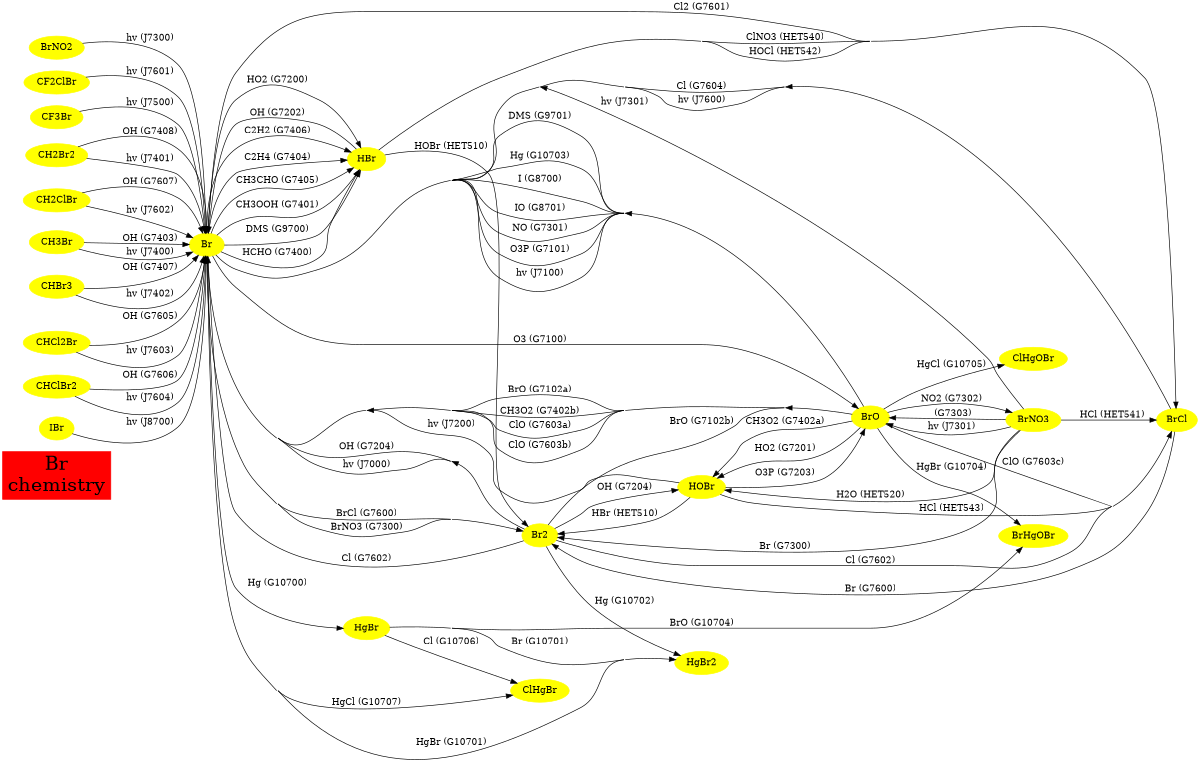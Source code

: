 // Created automatically by xgraphviz, DO NOT EDIT!
digraph Br {
  concentrate=true;
  rankdir=LR;
  size="8,8";
"Br\nchemistry"
  [shape=box, fontsize=30,
  style="filled", color=red];
subgraph species {
node[shape=oval,
  color=yellow,
  style="filled"];
Br
Br2
BrCl
BrHgOBr
BrNO2
BrNO3
BrO
CF2ClBr
CF3Br
CH2Br2
CH2ClBr
CH3Br
CHBr3
CHCl2Br
CHClBr2
ClHgBr
ClHgOBr
HBr
HOBr
HgBr
HgBr2
IBr
}
Br -> Br2 [label = "BrCl (G7600)"];
Br -> Br2 [label = "BrNO3 (G7300)"];
Br -> BrCl [label = "Cl2 (G7601)"];
Br -> BrO [label = "O3 (G7100)"];
Br -> ClHgBr [label = "HgCl (G10707)"];
Br -> HBr [label = "C2H2 (G7406)"];
Br -> HBr [label = "C2H4 (G7404)"];
Br -> HBr [label = "CH3CHO (G7405)"];
Br -> HBr [label = "CH3OOH (G7401)"];
Br -> HBr [label = "DMS (G9700)"];
Br -> HBr [label = "HCHO (G7400)"];
Br -> HBr [label = "HO2 (G7200)"];
Br -> HgBr [label = "Hg (G10700)"];
Br -> HgBr2 [label = "HgBr (G10701)"];
Br2 -> Br [label = "Cl (G7602)"];
Br2 -> Br [label = "OH (G7204)"];
Br2 -> Br [label = "hv (J7000)"];
Br2 -> BrCl [label = "Cl (G7602)"];
Br2 -> HOBr [label = "OH (G7204)"];
Br2 -> HgBr2 [label = "Hg (G10702)"];
BrCl -> Br [label = "Cl (G7604)"];
BrCl -> Br [label = "hv (J7600)"];
BrCl -> Br2 [label = "Br (G7600)"];
BrNO2 -> Br [label = "hv (J7300)"];
BrNO3 -> Br [label = "hv (J7301)"];
BrNO3 -> Br2 [label = "Br (G7300)"];
BrNO3 -> BrCl [label = "HCl (HET541)"];
BrNO3 -> BrO [label = " (G7303)"];
BrNO3 -> BrO [label = "hv (J7301)"];
BrNO3 -> HOBr [label = "H2O (HET520)"];
BrO -> Br [label = "BrO (G7102a)"];
BrO -> Br [label = "CH3O2 (G7402b)"];
BrO -> Br [label = "ClO (G7603a)"];
BrO -> Br [label = "ClO (G7603b)"];
BrO -> Br [label = "DMS (G9701)"];
BrO -> Br [label = "Hg (G10703)"];
BrO -> Br [label = "I (G8700)"];
BrO -> Br [label = "IO (G8701)"];
BrO -> Br [label = "NO (G7301)"];
BrO -> Br [label = "O3P (G7101)"];
BrO -> Br [label = "hv (J7100)"];
BrO -> Br2 [label = "BrO (G7102b)"];
BrO -> BrCl [label = "ClO (G7603c)"];
BrO -> BrHgOBr [label = "HgBr (G10704)"];
BrO -> BrNO3 [label = "NO2 (G7302)"];
BrO -> ClHgOBr [label = "HgCl (G10705)"];
BrO -> HOBr [label = "CH3O2 (G7402a)"];
BrO -> HOBr [label = "HO2 (G7201)"];
CF2ClBr -> Br [label = "hv (J7601)"];
CF3Br -> Br [label = "hv (J7500)"];
CH2Br2 -> Br [label = "OH (G7408)"];
CH2Br2 -> Br [label = "hv (J7401)"];
CH2ClBr -> Br [label = "OH (G7607)"];
CH2ClBr -> Br [label = "hv (J7602)"];
CH3Br -> Br [label = "OH (G7403)"];
CH3Br -> Br [label = "hv (J7400)"];
CHBr3 -> Br [label = "OH (G7407)"];
CHBr3 -> Br [label = "hv (J7402)"];
CHCl2Br -> Br [label = "OH (G7605)"];
CHCl2Br -> Br [label = "hv (J7603)"];
CHClBr2 -> Br [label = "OH (G7606)"];
CHClBr2 -> Br [label = "hv (J7604)"];
HBr -> Br [label = "OH (G7202)"];
HBr -> Br2 [label = "HOBr (HET510)"];
HBr -> BrCl [label = "ClNO3 (HET540)"];
HBr -> BrCl [label = "HOCl (HET542)"];
HOBr -> Br [label = "hv (J7200)"];
HOBr -> Br2 [label = "HBr (HET510)"];
HOBr -> BrCl [label = "HCl (HET543)"];
HOBr -> BrO [label = "O3P (G7203)"];
HgBr -> BrHgOBr [label = "BrO (G10704)"];
HgBr -> ClHgBr [label = "Cl (G10706)"];
HgBr -> HgBr2 [label = "Br (G10701)"];
IBr -> Br [label = "hv (J8700)"];
}
